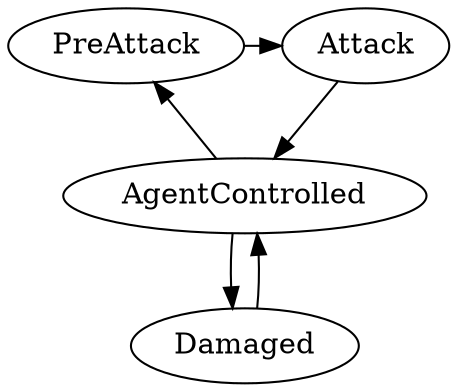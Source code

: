 digraph G {
  Attack;
  AgentControlled;
  Damaged;
  PreAttack;
  Attack -> AgentControlled;
  Damaged -> AgentControlled;
  AgentControlled -> PreAttack;
  PreAttack -> Attack;
  AgentControlled -> Damaged;
  { rank=same; PreAttack; Attack; }
}
